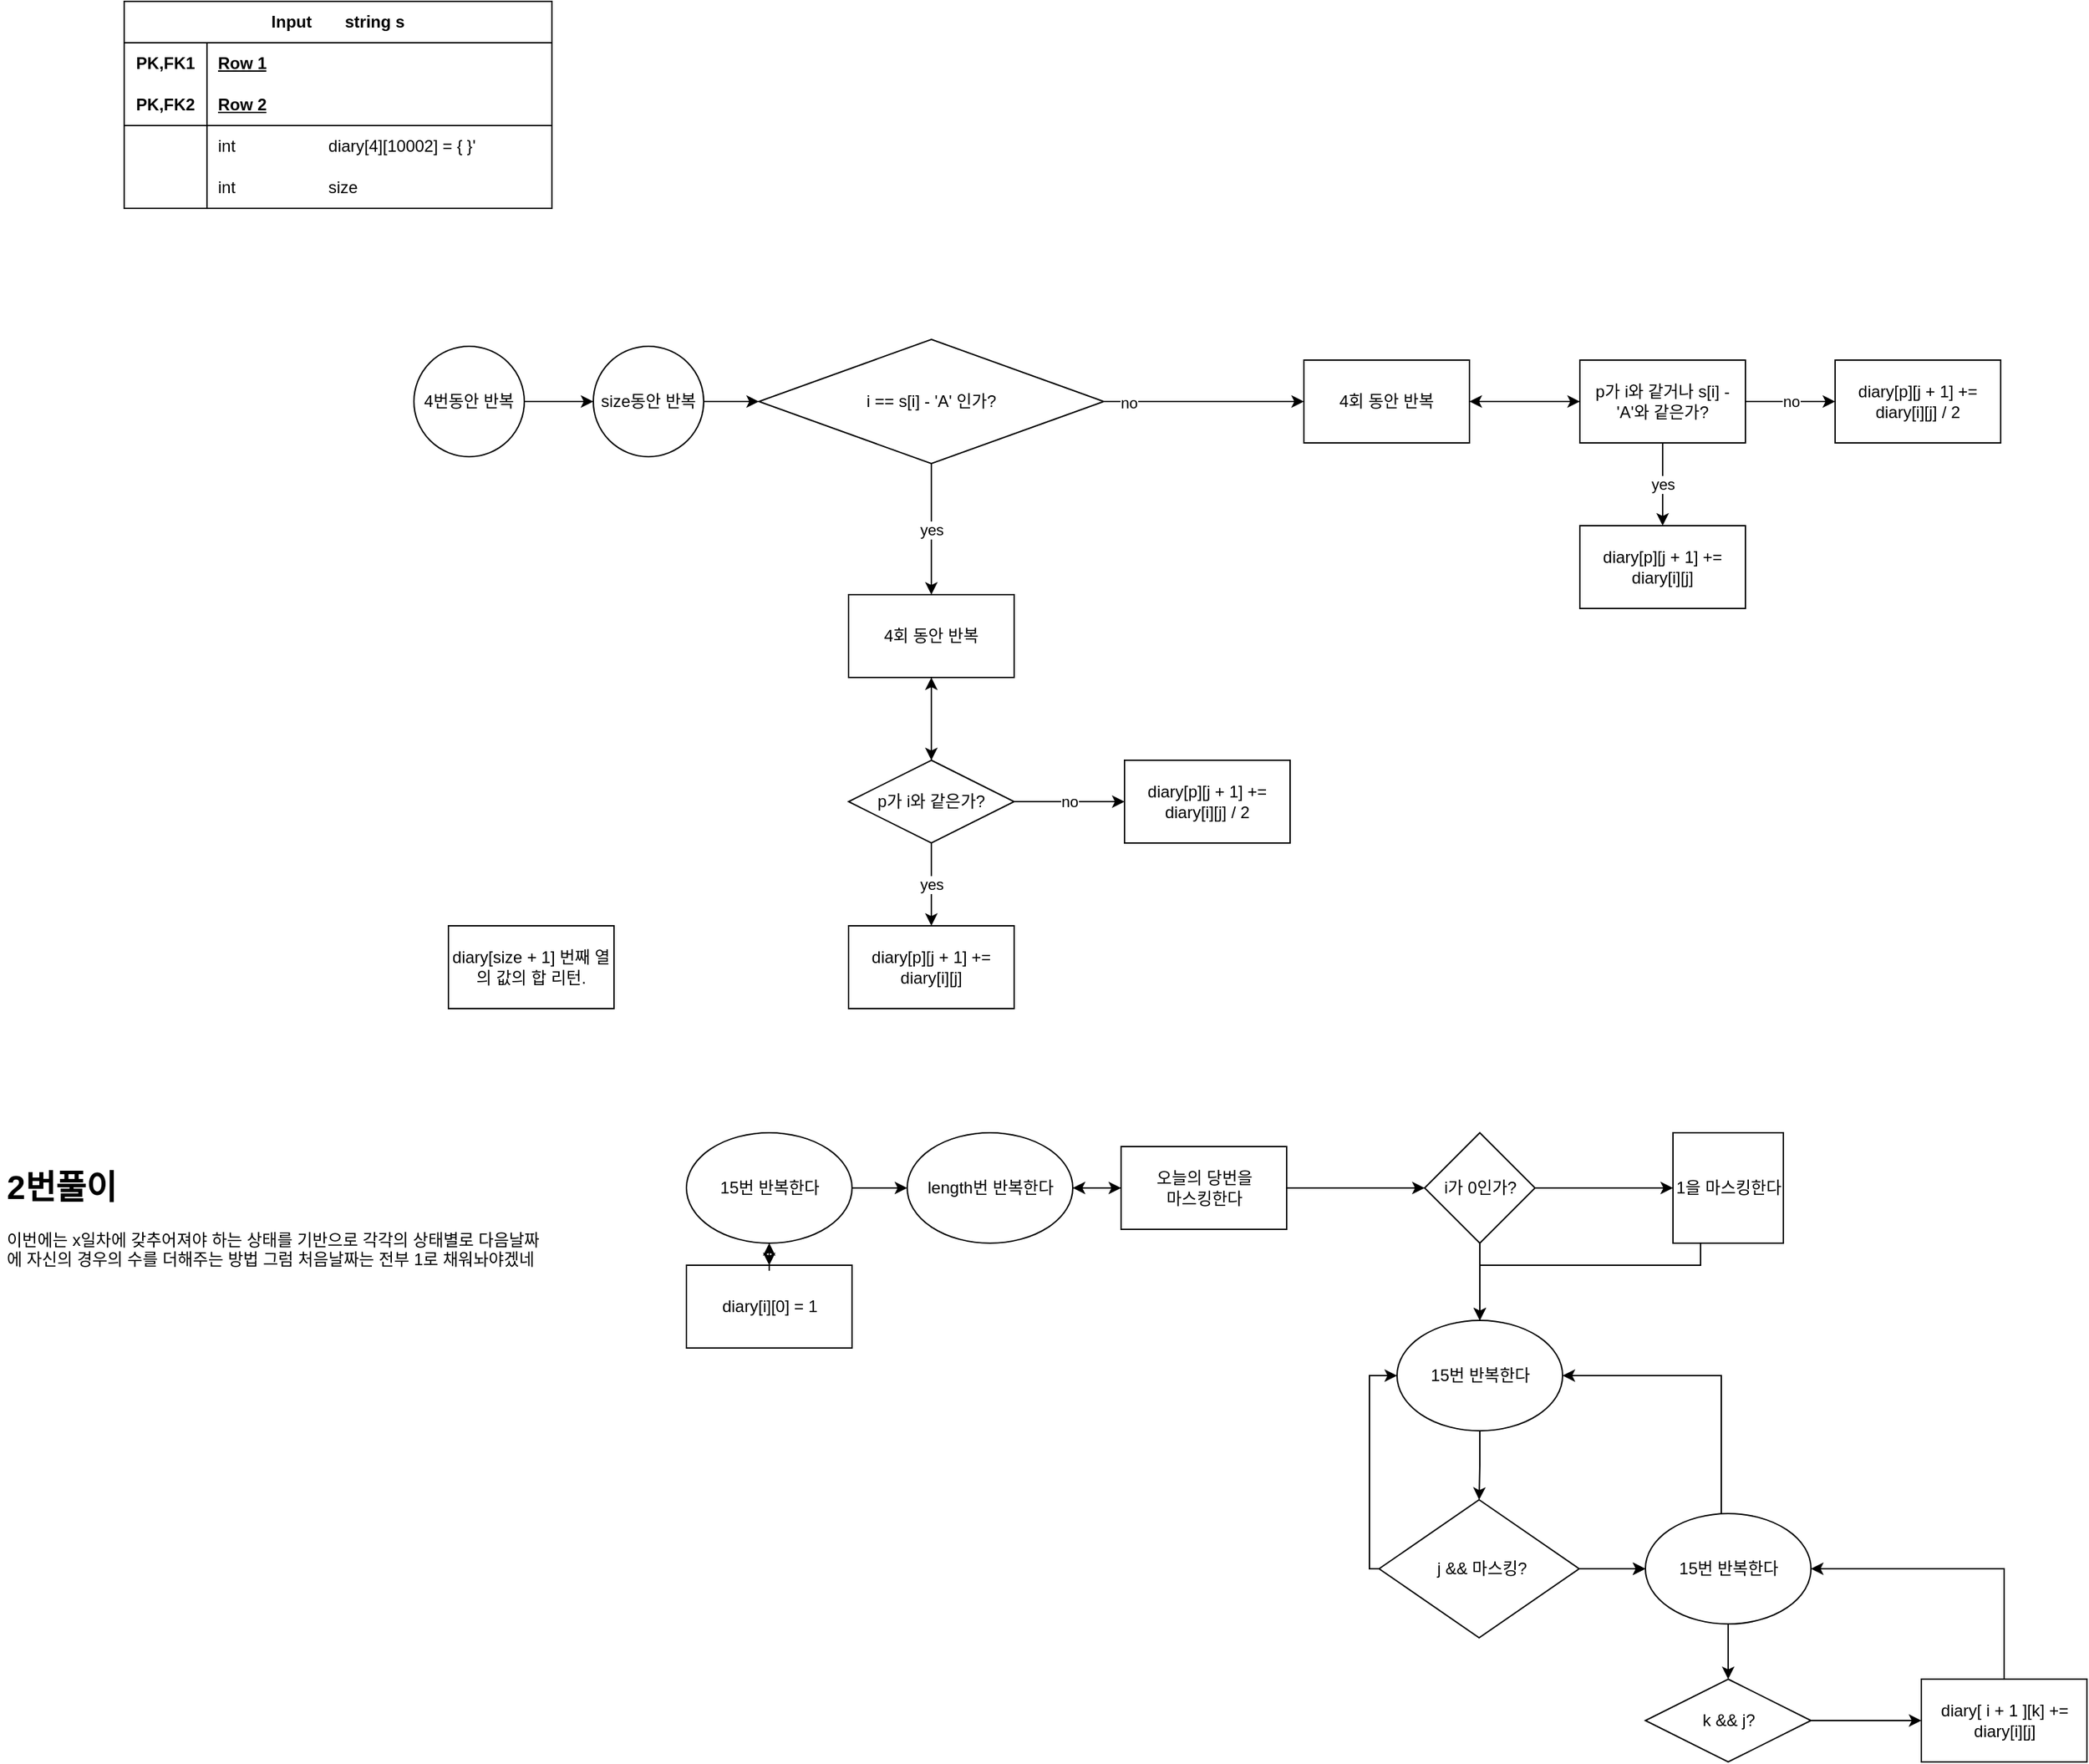 <mxfile version="22.1.2" type="device">
  <diagram name="페이지-1" id="1fccQInTjbwZrTPBNHuH">
    <mxGraphModel dx="1349" dy="824" grid="1" gridSize="10" guides="1" tooltips="1" connect="1" arrows="1" fold="1" page="1" pageScale="1" pageWidth="827" pageHeight="1169" math="0" shadow="0">
      <root>
        <mxCell id="0" />
        <mxCell id="1" parent="0" />
        <mxCell id="T_IbYh0MLX6JiVRfv96o-14" value="Input&lt;span style=&quot;white-space: pre;&quot;&gt;&#x9;&lt;/span&gt;string s" style="shape=table;startSize=30;container=1;collapsible=1;childLayout=tableLayout;fixedRows=1;rowLines=0;fontStyle=1;align=center;resizeLast=1;html=1;whiteSpace=wrap;" parent="1" vertex="1">
          <mxGeometry x="175" y="70" width="310" height="150" as="geometry" />
        </mxCell>
        <mxCell id="T_IbYh0MLX6JiVRfv96o-15" value="" style="shape=tableRow;horizontal=0;startSize=0;swimlaneHead=0;swimlaneBody=0;fillColor=none;collapsible=0;dropTarget=0;points=[[0,0.5],[1,0.5]];portConstraint=eastwest;top=0;left=0;right=0;bottom=0;html=1;" parent="T_IbYh0MLX6JiVRfv96o-14" vertex="1">
          <mxGeometry y="30" width="310" height="30" as="geometry" />
        </mxCell>
        <mxCell id="T_IbYh0MLX6JiVRfv96o-16" value="PK,FK1" style="shape=partialRectangle;connectable=0;fillColor=none;top=0;left=0;bottom=0;right=0;fontStyle=1;overflow=hidden;html=1;whiteSpace=wrap;" parent="T_IbYh0MLX6JiVRfv96o-15" vertex="1">
          <mxGeometry width="60" height="30" as="geometry">
            <mxRectangle width="60" height="30" as="alternateBounds" />
          </mxGeometry>
        </mxCell>
        <mxCell id="T_IbYh0MLX6JiVRfv96o-17" value="Row 1" style="shape=partialRectangle;connectable=0;fillColor=none;top=0;left=0;bottom=0;right=0;align=left;spacingLeft=6;fontStyle=5;overflow=hidden;html=1;whiteSpace=wrap;" parent="T_IbYh0MLX6JiVRfv96o-15" vertex="1">
          <mxGeometry x="60" width="250" height="30" as="geometry">
            <mxRectangle width="250" height="30" as="alternateBounds" />
          </mxGeometry>
        </mxCell>
        <mxCell id="T_IbYh0MLX6JiVRfv96o-18" value="" style="shape=tableRow;horizontal=0;startSize=0;swimlaneHead=0;swimlaneBody=0;fillColor=none;collapsible=0;dropTarget=0;points=[[0,0.5],[1,0.5]];portConstraint=eastwest;top=0;left=0;right=0;bottom=1;html=1;" parent="T_IbYh0MLX6JiVRfv96o-14" vertex="1">
          <mxGeometry y="60" width="310" height="30" as="geometry" />
        </mxCell>
        <mxCell id="T_IbYh0MLX6JiVRfv96o-19" value="PK,FK2" style="shape=partialRectangle;connectable=0;fillColor=none;top=0;left=0;bottom=0;right=0;fontStyle=1;overflow=hidden;html=1;whiteSpace=wrap;" parent="T_IbYh0MLX6JiVRfv96o-18" vertex="1">
          <mxGeometry width="60" height="30" as="geometry">
            <mxRectangle width="60" height="30" as="alternateBounds" />
          </mxGeometry>
        </mxCell>
        <mxCell id="T_IbYh0MLX6JiVRfv96o-20" value="Row 2" style="shape=partialRectangle;connectable=0;fillColor=none;top=0;left=0;bottom=0;right=0;align=left;spacingLeft=6;fontStyle=5;overflow=hidden;html=1;whiteSpace=wrap;" parent="T_IbYh0MLX6JiVRfv96o-18" vertex="1">
          <mxGeometry x="60" width="250" height="30" as="geometry">
            <mxRectangle width="250" height="30" as="alternateBounds" />
          </mxGeometry>
        </mxCell>
        <mxCell id="T_IbYh0MLX6JiVRfv96o-21" value="" style="shape=tableRow;horizontal=0;startSize=0;swimlaneHead=0;swimlaneBody=0;fillColor=none;collapsible=0;dropTarget=0;points=[[0,0.5],[1,0.5]];portConstraint=eastwest;top=0;left=0;right=0;bottom=0;html=1;" parent="T_IbYh0MLX6JiVRfv96o-14" vertex="1">
          <mxGeometry y="90" width="310" height="30" as="geometry" />
        </mxCell>
        <mxCell id="T_IbYh0MLX6JiVRfv96o-22" value="" style="shape=partialRectangle;connectable=0;fillColor=none;top=0;left=0;bottom=0;right=0;editable=1;overflow=hidden;html=1;whiteSpace=wrap;" parent="T_IbYh0MLX6JiVRfv96o-21" vertex="1">
          <mxGeometry width="60" height="30" as="geometry">
            <mxRectangle width="60" height="30" as="alternateBounds" />
          </mxGeometry>
        </mxCell>
        <mxCell id="T_IbYh0MLX6JiVRfv96o-23" value="int&lt;span style=&quot;white-space: pre;&quot;&gt;&#x9;&lt;span style=&quot;white-space: pre;&quot;&gt;&#x9;&lt;/span&gt;&lt;span style=&quot;white-space: pre;&quot;&gt;&#x9;&lt;/span&gt;d&lt;/span&gt;iary[4][10002] = { }&#39;" style="shape=partialRectangle;connectable=0;fillColor=none;top=0;left=0;bottom=0;right=0;align=left;spacingLeft=6;overflow=hidden;html=1;whiteSpace=wrap;" parent="T_IbYh0MLX6JiVRfv96o-21" vertex="1">
          <mxGeometry x="60" width="250" height="30" as="geometry">
            <mxRectangle width="250" height="30" as="alternateBounds" />
          </mxGeometry>
        </mxCell>
        <mxCell id="T_IbYh0MLX6JiVRfv96o-24" value="" style="shape=tableRow;horizontal=0;startSize=0;swimlaneHead=0;swimlaneBody=0;fillColor=none;collapsible=0;dropTarget=0;points=[[0,0.5],[1,0.5]];portConstraint=eastwest;top=0;left=0;right=0;bottom=0;html=1;" parent="T_IbYh0MLX6JiVRfv96o-14" vertex="1">
          <mxGeometry y="120" width="310" height="30" as="geometry" />
        </mxCell>
        <mxCell id="T_IbYh0MLX6JiVRfv96o-25" value="" style="shape=partialRectangle;connectable=0;fillColor=none;top=0;left=0;bottom=0;right=0;editable=1;overflow=hidden;html=1;whiteSpace=wrap;" parent="T_IbYh0MLX6JiVRfv96o-24" vertex="1">
          <mxGeometry width="60" height="30" as="geometry">
            <mxRectangle width="60" height="30" as="alternateBounds" />
          </mxGeometry>
        </mxCell>
        <mxCell id="T_IbYh0MLX6JiVRfv96o-26" value="int&amp;nbsp;&lt;span style=&quot;white-space: pre;&quot;&gt;&#x9;&lt;/span&gt;&lt;span style=&quot;white-space: pre;&quot;&gt;&#x9;&lt;/span&gt;&lt;span style=&quot;white-space: pre;&quot;&gt;&#x9;&lt;/span&gt;size" style="shape=partialRectangle;connectable=0;fillColor=none;top=0;left=0;bottom=0;right=0;align=left;spacingLeft=6;overflow=hidden;html=1;whiteSpace=wrap;" parent="T_IbYh0MLX6JiVRfv96o-24" vertex="1">
          <mxGeometry x="60" width="250" height="30" as="geometry">
            <mxRectangle width="250" height="30" as="alternateBounds" />
          </mxGeometry>
        </mxCell>
        <mxCell id="T_IbYh0MLX6JiVRfv96o-27" value="diary[size + 1] 번째 열의 값의 합 리턴." style="rounded=0;whiteSpace=wrap;html=1;" parent="1" vertex="1">
          <mxGeometry x="410" y="740" width="120" height="60" as="geometry" />
        </mxCell>
        <mxCell id="T_IbYh0MLX6JiVRfv96o-30" value="" style="edgeStyle=orthogonalEdgeStyle;rounded=0;orthogonalLoop=1;jettySize=auto;html=1;" parent="1" source="T_IbYh0MLX6JiVRfv96o-28" target="T_IbYh0MLX6JiVRfv96o-29" edge="1">
          <mxGeometry relative="1" as="geometry" />
        </mxCell>
        <mxCell id="T_IbYh0MLX6JiVRfv96o-28" value="4번동안 반복" style="ellipse;whiteSpace=wrap;html=1;aspect=fixed;" parent="1" vertex="1">
          <mxGeometry x="385" y="320" width="80" height="80" as="geometry" />
        </mxCell>
        <mxCell id="T_IbYh0MLX6JiVRfv96o-32" value="" style="edgeStyle=orthogonalEdgeStyle;rounded=0;orthogonalLoop=1;jettySize=auto;html=1;" parent="1" source="T_IbYh0MLX6JiVRfv96o-29" target="T_IbYh0MLX6JiVRfv96o-31" edge="1">
          <mxGeometry relative="1" as="geometry" />
        </mxCell>
        <mxCell id="T_IbYh0MLX6JiVRfv96o-29" value="size동안 반복" style="ellipse;whiteSpace=wrap;html=1;aspect=fixed;" parent="1" vertex="1">
          <mxGeometry x="515" y="320" width="80" height="80" as="geometry" />
        </mxCell>
        <mxCell id="T_IbYh0MLX6JiVRfv96o-34" value="" style="edgeStyle=orthogonalEdgeStyle;rounded=0;orthogonalLoop=1;jettySize=auto;html=1;" parent="1" source="T_IbYh0MLX6JiVRfv96o-31" target="T_IbYh0MLX6JiVRfv96o-33" edge="1">
          <mxGeometry relative="1" as="geometry" />
        </mxCell>
        <mxCell id="T_IbYh0MLX6JiVRfv96o-35" value="no" style="edgeLabel;html=1;align=center;verticalAlign=middle;resizable=0;points=[];" parent="T_IbYh0MLX6JiVRfv96o-34" vertex="1" connectable="0">
          <mxGeometry x="-0.752" y="-1" relative="1" as="geometry">
            <mxPoint as="offset" />
          </mxGeometry>
        </mxCell>
        <mxCell id="T_IbYh0MLX6JiVRfv96o-37" value="yes" style="edgeStyle=orthogonalEdgeStyle;rounded=0;orthogonalLoop=1;jettySize=auto;html=1;" parent="1" source="T_IbYh0MLX6JiVRfv96o-31" target="T_IbYh0MLX6JiVRfv96o-36" edge="1">
          <mxGeometry relative="1" as="geometry" />
        </mxCell>
        <mxCell id="T_IbYh0MLX6JiVRfv96o-31" value="i == s[i] - &#39;A&#39; 인가?" style="rhombus;whiteSpace=wrap;html=1;" parent="1" vertex="1">
          <mxGeometry x="635" y="315" width="250" height="90" as="geometry" />
        </mxCell>
        <mxCell id="T_IbYh0MLX6JiVRfv96o-47" value="" style="edgeStyle=orthogonalEdgeStyle;rounded=0;orthogonalLoop=1;jettySize=auto;html=1;" parent="1" source="T_IbYh0MLX6JiVRfv96o-33" target="T_IbYh0MLX6JiVRfv96o-46" edge="1">
          <mxGeometry relative="1" as="geometry" />
        </mxCell>
        <mxCell id="T_IbYh0MLX6JiVRfv96o-33" value="4회 동안 반복" style="whiteSpace=wrap;html=1;" parent="1" vertex="1">
          <mxGeometry x="1030" y="330" width="120" height="60" as="geometry" />
        </mxCell>
        <mxCell id="T_IbYh0MLX6JiVRfv96o-40" value="" style="edgeStyle=orthogonalEdgeStyle;rounded=0;orthogonalLoop=1;jettySize=auto;html=1;" parent="1" source="T_IbYh0MLX6JiVRfv96o-36" target="T_IbYh0MLX6JiVRfv96o-39" edge="1">
          <mxGeometry relative="1" as="geometry" />
        </mxCell>
        <mxCell id="T_IbYh0MLX6JiVRfv96o-36" value="4회 동안 반복" style="whiteSpace=wrap;html=1;" parent="1" vertex="1">
          <mxGeometry x="700" y="500" width="120" height="60" as="geometry" />
        </mxCell>
        <mxCell id="T_IbYh0MLX6JiVRfv96o-43" value="yes" style="edgeStyle=orthogonalEdgeStyle;rounded=0;orthogonalLoop=1;jettySize=auto;html=1;" parent="1" source="T_IbYh0MLX6JiVRfv96o-39" target="T_IbYh0MLX6JiVRfv96o-42" edge="1">
          <mxGeometry relative="1" as="geometry" />
        </mxCell>
        <mxCell id="T_IbYh0MLX6JiVRfv96o-45" value="no" style="edgeStyle=orthogonalEdgeStyle;rounded=0;orthogonalLoop=1;jettySize=auto;html=1;" parent="1" source="T_IbYh0MLX6JiVRfv96o-39" target="T_IbYh0MLX6JiVRfv96o-44" edge="1">
          <mxGeometry relative="1" as="geometry" />
        </mxCell>
        <mxCell id="T_IbYh0MLX6JiVRfv96o-53" value="" style="edgeStyle=orthogonalEdgeStyle;rounded=0;orthogonalLoop=1;jettySize=auto;html=1;" parent="1" source="T_IbYh0MLX6JiVRfv96o-39" target="T_IbYh0MLX6JiVRfv96o-36" edge="1">
          <mxGeometry relative="1" as="geometry" />
        </mxCell>
        <mxCell id="T_IbYh0MLX6JiVRfv96o-39" value="p가 i와 같은가?" style="whiteSpace=wrap;html=1;shape=rhombus;perimeter=rhombusPerimeter;" parent="1" vertex="1">
          <mxGeometry x="700" y="620" width="120" height="60" as="geometry" />
        </mxCell>
        <mxCell id="T_IbYh0MLX6JiVRfv96o-42" value="diary[p][j + 1] += diary[i][j]" style="whiteSpace=wrap;html=1;shape=label;rounded=0;" parent="1" vertex="1">
          <mxGeometry x="700" y="740" width="120" height="60" as="geometry" />
        </mxCell>
        <mxCell id="T_IbYh0MLX6JiVRfv96o-44" value="diary[p][j + 1] += diary[i][j] / 2" style="whiteSpace=wrap;html=1;" parent="1" vertex="1">
          <mxGeometry x="900" y="620" width="120" height="60" as="geometry" />
        </mxCell>
        <mxCell id="T_IbYh0MLX6JiVRfv96o-50" value="no" style="edgeStyle=orthogonalEdgeStyle;rounded=0;orthogonalLoop=1;jettySize=auto;html=1;" parent="1" source="T_IbYh0MLX6JiVRfv96o-46" target="T_IbYh0MLX6JiVRfv96o-49" edge="1">
          <mxGeometry relative="1" as="geometry" />
        </mxCell>
        <mxCell id="T_IbYh0MLX6JiVRfv96o-52" value="yes" style="edgeStyle=orthogonalEdgeStyle;rounded=0;orthogonalLoop=1;jettySize=auto;html=1;" parent="1" source="T_IbYh0MLX6JiVRfv96o-46" target="T_IbYh0MLX6JiVRfv96o-51" edge="1">
          <mxGeometry relative="1" as="geometry" />
        </mxCell>
        <mxCell id="T_IbYh0MLX6JiVRfv96o-54" value="" style="edgeStyle=orthogonalEdgeStyle;rounded=0;orthogonalLoop=1;jettySize=auto;html=1;" parent="1" source="T_IbYh0MLX6JiVRfv96o-46" target="T_IbYh0MLX6JiVRfv96o-33" edge="1">
          <mxGeometry relative="1" as="geometry" />
        </mxCell>
        <mxCell id="T_IbYh0MLX6JiVRfv96o-46" value="p가 i와 같거나 s[i] - &#39;A&#39;와 같은가?" style="whiteSpace=wrap;html=1;" parent="1" vertex="1">
          <mxGeometry x="1230" y="330" width="120" height="60" as="geometry" />
        </mxCell>
        <mxCell id="T_IbYh0MLX6JiVRfv96o-49" value="diary[p][j + 1] += diary[i][j] / 2" style="whiteSpace=wrap;html=1;" parent="1" vertex="1">
          <mxGeometry x="1415" y="330" width="120" height="60" as="geometry" />
        </mxCell>
        <mxCell id="T_IbYh0MLX6JiVRfv96o-51" value="diary[p][j + 1] += diary[i][j]" style="whiteSpace=wrap;html=1;shape=label;rounded=0;" parent="1" vertex="1">
          <mxGeometry x="1230" y="450" width="120" height="60" as="geometry" />
        </mxCell>
        <mxCell id="T_IbYh0MLX6JiVRfv96o-57" value="&lt;h1&gt;2번풀이&lt;/h1&gt;&lt;p&gt;이번에는 x일차에 갖추어져야 하는 상태를 기반으로 각각의 상태별로 다음날짜에 자신의 경우의 수를 더해주는 방법 그럼 처음날짜는 전부 1로 채워놔야겠네&lt;/p&gt;" style="text;html=1;strokeColor=none;fillColor=none;spacing=5;spacingTop=-20;whiteSpace=wrap;overflow=hidden;rounded=0;" parent="1" vertex="1">
          <mxGeometry x="85" y="910" width="400" height="100" as="geometry" />
        </mxCell>
        <mxCell id="T_IbYh0MLX6JiVRfv96o-60" value="" style="edgeStyle=orthogonalEdgeStyle;rounded=0;orthogonalLoop=1;jettySize=auto;html=1;" parent="1" source="T_IbYh0MLX6JiVRfv96o-58" target="T_IbYh0MLX6JiVRfv96o-59" edge="1">
          <mxGeometry relative="1" as="geometry" />
        </mxCell>
        <mxCell id="T_IbYh0MLX6JiVRfv96o-58" value="diary[i][0] = 1" style="rounded=0;whiteSpace=wrap;html=1;" parent="1" vertex="1">
          <mxGeometry x="582.5" y="986" width="120" height="60" as="geometry" />
        </mxCell>
        <mxCell id="T_IbYh0MLX6JiVRfv96o-61" value="" style="edgeStyle=orthogonalEdgeStyle;rounded=0;orthogonalLoop=1;jettySize=auto;html=1;" parent="1" source="T_IbYh0MLX6JiVRfv96o-59" target="T_IbYh0MLX6JiVRfv96o-58" edge="1">
          <mxGeometry relative="1" as="geometry" />
        </mxCell>
        <mxCell id="d6Cf4EwldaEzJP2f5Jz9-1" value="" style="edgeStyle=orthogonalEdgeStyle;rounded=0;orthogonalLoop=1;jettySize=auto;html=1;" edge="1" parent="1" source="T_IbYh0MLX6JiVRfv96o-59" target="T_IbYh0MLX6JiVRfv96o-63">
          <mxGeometry relative="1" as="geometry" />
        </mxCell>
        <mxCell id="T_IbYh0MLX6JiVRfv96o-59" value="15번 반복한다" style="ellipse;whiteSpace=wrap;html=1;" parent="1" vertex="1">
          <mxGeometry x="582.5" y="890" width="120" height="80" as="geometry" />
        </mxCell>
        <mxCell id="d6Cf4EwldaEzJP2f5Jz9-2" value="" style="edgeStyle=orthogonalEdgeStyle;rounded=0;orthogonalLoop=1;jettySize=auto;html=1;" edge="1" parent="1" source="T_IbYh0MLX6JiVRfv96o-63" target="T_IbYh0MLX6JiVRfv96o-64">
          <mxGeometry relative="1" as="geometry" />
        </mxCell>
        <mxCell id="T_IbYh0MLX6JiVRfv96o-63" value="length번 반복한다" style="ellipse;whiteSpace=wrap;html=1;" parent="1" vertex="1">
          <mxGeometry x="742.5" y="890" width="120" height="80" as="geometry" />
        </mxCell>
        <mxCell id="T_IbYh0MLX6JiVRfv96o-66" value="" style="edgeStyle=orthogonalEdgeStyle;rounded=0;orthogonalLoop=1;jettySize=auto;html=1;" parent="1" source="T_IbYh0MLX6JiVRfv96o-64" target="T_IbYh0MLX6JiVRfv96o-65" edge="1">
          <mxGeometry relative="1" as="geometry" />
        </mxCell>
        <mxCell id="d6Cf4EwldaEzJP2f5Jz9-3" value="" style="edgeStyle=orthogonalEdgeStyle;rounded=0;orthogonalLoop=1;jettySize=auto;html=1;" edge="1" parent="1" source="T_IbYh0MLX6JiVRfv96o-64" target="T_IbYh0MLX6JiVRfv96o-63">
          <mxGeometry relative="1" as="geometry" />
        </mxCell>
        <mxCell id="T_IbYh0MLX6JiVRfv96o-64" value="오늘의 당번을&lt;br&gt;마스킹한다" style="rounded=0;whiteSpace=wrap;html=1;" parent="1" vertex="1">
          <mxGeometry x="897.5" y="900" width="120" height="60" as="geometry" />
        </mxCell>
        <mxCell id="T_IbYh0MLX6JiVRfv96o-68" value="" style="edgeStyle=orthogonalEdgeStyle;rounded=0;orthogonalLoop=1;jettySize=auto;html=1;" parent="1" source="T_IbYh0MLX6JiVRfv96o-65" target="T_IbYh0MLX6JiVRfv96o-67" edge="1">
          <mxGeometry relative="1" as="geometry" />
        </mxCell>
        <mxCell id="T_IbYh0MLX6JiVRfv96o-70" value="" style="edgeStyle=orthogonalEdgeStyle;rounded=0;orthogonalLoop=1;jettySize=auto;html=1;entryX=0.5;entryY=0;entryDx=0;entryDy=0;" parent="1" source="T_IbYh0MLX6JiVRfv96o-65" target="T_IbYh0MLX6JiVRfv96o-72" edge="1">
          <mxGeometry relative="1" as="geometry">
            <mxPoint x="1157.5" y="1016" as="targetPoint" />
          </mxGeometry>
        </mxCell>
        <mxCell id="T_IbYh0MLX6JiVRfv96o-65" value="i가 0인가?" style="rhombus;whiteSpace=wrap;html=1;rounded=0;" parent="1" vertex="1">
          <mxGeometry x="1117.5" y="890" width="80" height="80" as="geometry" />
        </mxCell>
        <mxCell id="T_IbYh0MLX6JiVRfv96o-73" style="edgeStyle=orthogonalEdgeStyle;rounded=0;orthogonalLoop=1;jettySize=auto;html=1;" parent="1" source="T_IbYh0MLX6JiVRfv96o-67" target="T_IbYh0MLX6JiVRfv96o-72" edge="1">
          <mxGeometry relative="1" as="geometry">
            <Array as="points">
              <mxPoint x="1317.5" y="986" />
              <mxPoint x="1157.5" y="986" />
            </Array>
          </mxGeometry>
        </mxCell>
        <mxCell id="T_IbYh0MLX6JiVRfv96o-67" value="1을 마스킹한다" style="whiteSpace=wrap;html=1;rounded=0;" parent="1" vertex="1">
          <mxGeometry x="1297.5" y="890" width="80" height="80" as="geometry" />
        </mxCell>
        <mxCell id="T_IbYh0MLX6JiVRfv96o-75" value="" style="edgeStyle=orthogonalEdgeStyle;rounded=0;orthogonalLoop=1;jettySize=auto;html=1;" parent="1" source="T_IbYh0MLX6JiVRfv96o-72" target="T_IbYh0MLX6JiVRfv96o-74" edge="1">
          <mxGeometry relative="1" as="geometry" />
        </mxCell>
        <mxCell id="T_IbYh0MLX6JiVRfv96o-72" value="15번 반복한다" style="ellipse;whiteSpace=wrap;html=1;" parent="1" vertex="1">
          <mxGeometry x="1097.5" y="1026" width="120" height="80" as="geometry" />
        </mxCell>
        <mxCell id="T_IbYh0MLX6JiVRfv96o-77" value="" style="edgeStyle=orthogonalEdgeStyle;rounded=0;orthogonalLoop=1;jettySize=auto;html=1;" parent="1" source="T_IbYh0MLX6JiVRfv96o-74" edge="1">
          <mxGeometry relative="1" as="geometry">
            <mxPoint x="1277.5" y="1206" as="targetPoint" />
          </mxGeometry>
        </mxCell>
        <mxCell id="T_IbYh0MLX6JiVRfv96o-79" value="" style="edgeStyle=orthogonalEdgeStyle;rounded=0;orthogonalLoop=1;jettySize=auto;html=1;" parent="1" source="T_IbYh0MLX6JiVRfv96o-74" target="T_IbYh0MLX6JiVRfv96o-78" edge="1">
          <mxGeometry relative="1" as="geometry" />
        </mxCell>
        <mxCell id="T_IbYh0MLX6JiVRfv96o-86" style="edgeStyle=orthogonalEdgeStyle;rounded=0;orthogonalLoop=1;jettySize=auto;html=1;entryX=0;entryY=0.5;entryDx=0;entryDy=0;" parent="1" source="T_IbYh0MLX6JiVRfv96o-74" target="T_IbYh0MLX6JiVRfv96o-72" edge="1">
          <mxGeometry relative="1" as="geometry">
            <Array as="points">
              <mxPoint x="1077.5" y="1206" />
              <mxPoint x="1077.5" y="1066" />
            </Array>
          </mxGeometry>
        </mxCell>
        <mxCell id="T_IbYh0MLX6JiVRfv96o-74" value="&amp;nbsp;j &amp;amp;&amp;amp; 마스킹?" style="rhombus;whiteSpace=wrap;html=1;" parent="1" vertex="1">
          <mxGeometry x="1084.5" y="1156" width="145" height="100" as="geometry" />
        </mxCell>
        <mxCell id="T_IbYh0MLX6JiVRfv96o-81" value="" style="edgeStyle=orthogonalEdgeStyle;rounded=0;orthogonalLoop=1;jettySize=auto;html=1;" parent="1" source="T_IbYh0MLX6JiVRfv96o-78" target="T_IbYh0MLX6JiVRfv96o-80" edge="1">
          <mxGeometry relative="1" as="geometry" />
        </mxCell>
        <mxCell id="T_IbYh0MLX6JiVRfv96o-87" style="edgeStyle=orthogonalEdgeStyle;rounded=0;orthogonalLoop=1;jettySize=auto;html=1;entryX=1;entryY=0.5;entryDx=0;entryDy=0;" parent="1" source="T_IbYh0MLX6JiVRfv96o-78" target="T_IbYh0MLX6JiVRfv96o-72" edge="1">
          <mxGeometry relative="1" as="geometry">
            <Array as="points">
              <mxPoint x="1332.5" y="1066" />
            </Array>
          </mxGeometry>
        </mxCell>
        <mxCell id="T_IbYh0MLX6JiVRfv96o-78" value="15번 반복한다" style="ellipse;whiteSpace=wrap;html=1;" parent="1" vertex="1">
          <mxGeometry x="1277.5" y="1166" width="120" height="80" as="geometry" />
        </mxCell>
        <mxCell id="T_IbYh0MLX6JiVRfv96o-83" value="" style="edgeStyle=orthogonalEdgeStyle;rounded=0;orthogonalLoop=1;jettySize=auto;html=1;" parent="1" source="T_IbYh0MLX6JiVRfv96o-80" target="T_IbYh0MLX6JiVRfv96o-82" edge="1">
          <mxGeometry relative="1" as="geometry" />
        </mxCell>
        <mxCell id="T_IbYh0MLX6JiVRfv96o-80" value="k &amp;amp;&amp;amp; j?" style="whiteSpace=wrap;html=1;shape=rhombus;perimeter=rhombusPerimeter;" parent="1" vertex="1">
          <mxGeometry x="1277.5" y="1286" width="120" height="60" as="geometry" />
        </mxCell>
        <mxCell id="T_IbYh0MLX6JiVRfv96o-85" style="edgeStyle=orthogonalEdgeStyle;rounded=0;orthogonalLoop=1;jettySize=auto;html=1;entryX=1;entryY=0.5;entryDx=0;entryDy=0;" parent="1" source="T_IbYh0MLX6JiVRfv96o-82" target="T_IbYh0MLX6JiVRfv96o-78" edge="1">
          <mxGeometry relative="1" as="geometry">
            <Array as="points">
              <mxPoint x="1537.5" y="1206" />
            </Array>
          </mxGeometry>
        </mxCell>
        <mxCell id="T_IbYh0MLX6JiVRfv96o-82" value="diary[ i + 1 ][k] += diary[i][j]" style="whiteSpace=wrap;html=1;" parent="1" vertex="1">
          <mxGeometry x="1477.5" y="1286" width="120" height="60" as="geometry" />
        </mxCell>
      </root>
    </mxGraphModel>
  </diagram>
</mxfile>
